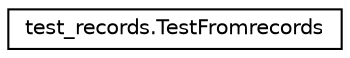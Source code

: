 digraph "Graphical Class Hierarchy"
{
 // LATEX_PDF_SIZE
  edge [fontname="Helvetica",fontsize="10",labelfontname="Helvetica",labelfontsize="10"];
  node [fontname="Helvetica",fontsize="10",shape=record];
  rankdir="LR";
  Node0 [label="test_records.TestFromrecords",height=0.2,width=0.4,color="black", fillcolor="white", style="filled",URL="$classtest__records_1_1TestFromrecords.html",tooltip=" "];
}
